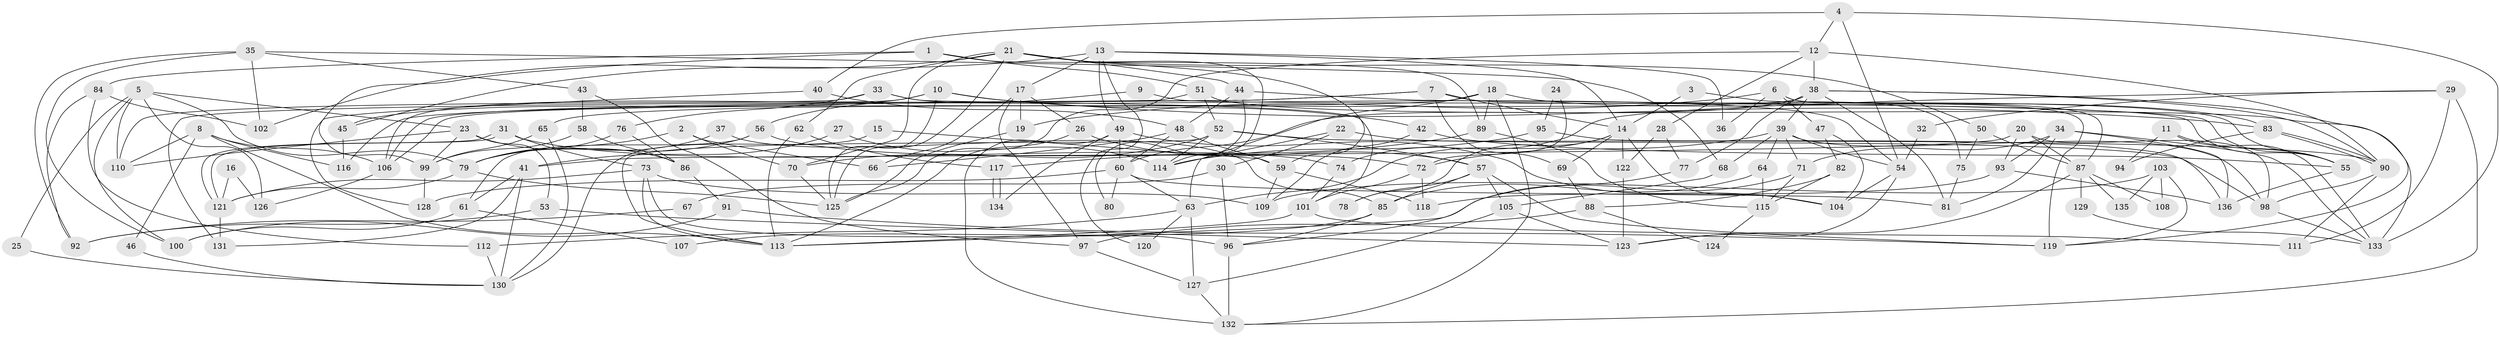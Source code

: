 // Generated by graph-tools (version 1.1) at 2025/11/02/27/25 16:11:21]
// undirected, 136 vertices, 272 edges
graph export_dot {
graph [start="1"]
  node [color=gray90,style=filled];
  1;
  2;
  3;
  4;
  5;
  6;
  7;
  8;
  9;
  10;
  11;
  12;
  13;
  14;
  15;
  16;
  17;
  18;
  19;
  20;
  21;
  22;
  23;
  24;
  25;
  26;
  27;
  28;
  29;
  30;
  31;
  32;
  33;
  34;
  35;
  36;
  37;
  38;
  39;
  40;
  41;
  42;
  43;
  44;
  45;
  46;
  47;
  48;
  49;
  50;
  51;
  52;
  53;
  54;
  55;
  56;
  57;
  58;
  59;
  60;
  61;
  62;
  63;
  64;
  65;
  66;
  67;
  68;
  69;
  70;
  71;
  72;
  73;
  74;
  75;
  76;
  77;
  78;
  79;
  80;
  81;
  82;
  83;
  84;
  85;
  86;
  87;
  88;
  89;
  90;
  91;
  92;
  93;
  94;
  95;
  96;
  97;
  98;
  99;
  100;
  101;
  102;
  103;
  104;
  105;
  106;
  107;
  108;
  109;
  110;
  111;
  112;
  113;
  114;
  115;
  116;
  117;
  118;
  119;
  120;
  121;
  122;
  123;
  124;
  125;
  126;
  127;
  128;
  129;
  130;
  131;
  132;
  133;
  134;
  135;
  136;
  1 -- 51;
  1 -- 99;
  1 -- 84;
  1 -- 89;
  2 -- 66;
  2 -- 70;
  2 -- 79;
  3 -- 14;
  3 -- 75;
  4 -- 133;
  4 -- 54;
  4 -- 12;
  4 -- 40;
  5 -- 110;
  5 -- 79;
  5 -- 23;
  5 -- 25;
  5 -- 100;
  5 -- 126;
  6 -- 119;
  6 -- 47;
  6 -- 19;
  6 -- 36;
  6 -- 87;
  7 -- 14;
  7 -- 106;
  7 -- 55;
  7 -- 69;
  7 -- 116;
  8 -- 106;
  8 -- 110;
  8 -- 46;
  8 -- 113;
  8 -- 116;
  9 -- 56;
  9 -- 55;
  10 -- 45;
  10 -- 125;
  10 -- 42;
  10 -- 83;
  10 -- 106;
  11 -- 133;
  11 -- 55;
  11 -- 94;
  12 -- 90;
  12 -- 28;
  12 -- 38;
  12 -- 125;
  13 -- 49;
  13 -- 14;
  13 -- 17;
  13 -- 36;
  13 -- 45;
  13 -- 120;
  14 -- 104;
  14 -- 122;
  14 -- 63;
  14 -- 69;
  14 -- 78;
  15 -- 130;
  15 -- 59;
  16 -- 126;
  16 -- 121;
  17 -- 19;
  17 -- 26;
  17 -- 66;
  17 -- 97;
  18 -- 63;
  18 -- 83;
  18 -- 65;
  18 -- 89;
  18 -- 132;
  19 -- 125;
  20 -- 87;
  20 -- 93;
  20 -- 41;
  20 -- 98;
  21 -- 62;
  21 -- 125;
  21 -- 44;
  21 -- 50;
  21 -- 59;
  21 -- 70;
  21 -- 102;
  21 -- 114;
  22 -- 98;
  22 -- 114;
  22 -- 30;
  23 -- 86;
  23 -- 53;
  23 -- 99;
  23 -- 110;
  24 -- 72;
  24 -- 95;
  25 -- 130;
  26 -- 113;
  26 -- 57;
  27 -- 114;
  27 -- 41;
  28 -- 77;
  28 -- 122;
  29 -- 74;
  29 -- 132;
  29 -- 32;
  29 -- 111;
  30 -- 96;
  30 -- 67;
  31 -- 121;
  31 -- 121;
  31 -- 73;
  31 -- 74;
  32 -- 54;
  33 -- 101;
  33 -- 54;
  33 -- 76;
  33 -- 110;
  34 -- 81;
  34 -- 71;
  34 -- 93;
  34 -- 133;
  34 -- 136;
  35 -- 102;
  35 -- 68;
  35 -- 43;
  35 -- 92;
  35 -- 100;
  37 -- 85;
  37 -- 79;
  38 -- 90;
  38 -- 39;
  38 -- 60;
  38 -- 77;
  38 -- 81;
  38 -- 106;
  38 -- 119;
  39 -- 98;
  39 -- 54;
  39 -- 64;
  39 -- 68;
  39 -- 71;
  39 -- 72;
  40 -- 48;
  40 -- 128;
  41 -- 61;
  41 -- 130;
  41 -- 131;
  42 -- 109;
  42 -- 55;
  43 -- 58;
  43 -- 97;
  44 -- 55;
  44 -- 48;
  44 -- 80;
  45 -- 116;
  46 -- 130;
  47 -- 82;
  47 -- 104;
  48 -- 59;
  48 -- 60;
  48 -- 66;
  49 -- 60;
  49 -- 132;
  49 -- 104;
  49 -- 134;
  50 -- 87;
  50 -- 75;
  51 -- 131;
  51 -- 133;
  51 -- 52;
  52 -- 113;
  52 -- 57;
  52 -- 70;
  52 -- 90;
  52 -- 114;
  53 -- 92;
  53 -- 123;
  54 -- 123;
  54 -- 104;
  55 -- 136;
  56 -- 79;
  56 -- 72;
  56 -- 61;
  57 -- 78;
  57 -- 85;
  57 -- 105;
  57 -- 119;
  58 -- 99;
  58 -- 86;
  59 -- 118;
  59 -- 109;
  60 -- 63;
  60 -- 80;
  60 -- 81;
  60 -- 128;
  61 -- 100;
  61 -- 107;
  62 -- 113;
  62 -- 117;
  63 -- 112;
  63 -- 120;
  63 -- 127;
  64 -- 85;
  64 -- 115;
  65 -- 99;
  65 -- 130;
  67 -- 92;
  68 -- 105;
  69 -- 88;
  70 -- 125;
  71 -- 115;
  71 -- 113;
  72 -- 101;
  72 -- 118;
  73 -- 113;
  73 -- 121;
  73 -- 96;
  73 -- 109;
  74 -- 101;
  75 -- 81;
  76 -- 79;
  76 -- 86;
  77 -- 96;
  79 -- 125;
  79 -- 121;
  82 -- 88;
  82 -- 115;
  83 -- 90;
  83 -- 90;
  83 -- 94;
  84 -- 112;
  84 -- 92;
  84 -- 102;
  85 -- 96;
  85 -- 107;
  86 -- 91;
  87 -- 123;
  87 -- 108;
  87 -- 129;
  87 -- 135;
  88 -- 97;
  88 -- 124;
  89 -- 115;
  89 -- 117;
  90 -- 98;
  90 -- 111;
  91 -- 100;
  91 -- 119;
  93 -- 136;
  93 -- 118;
  95 -- 136;
  95 -- 114;
  96 -- 132;
  97 -- 127;
  98 -- 133;
  99 -- 128;
  101 -- 111;
  101 -- 113;
  103 -- 109;
  103 -- 119;
  103 -- 108;
  103 -- 135;
  105 -- 127;
  105 -- 123;
  106 -- 126;
  112 -- 130;
  115 -- 124;
  117 -- 134;
  117 -- 134;
  121 -- 131;
  122 -- 123;
  127 -- 132;
  129 -- 133;
}
